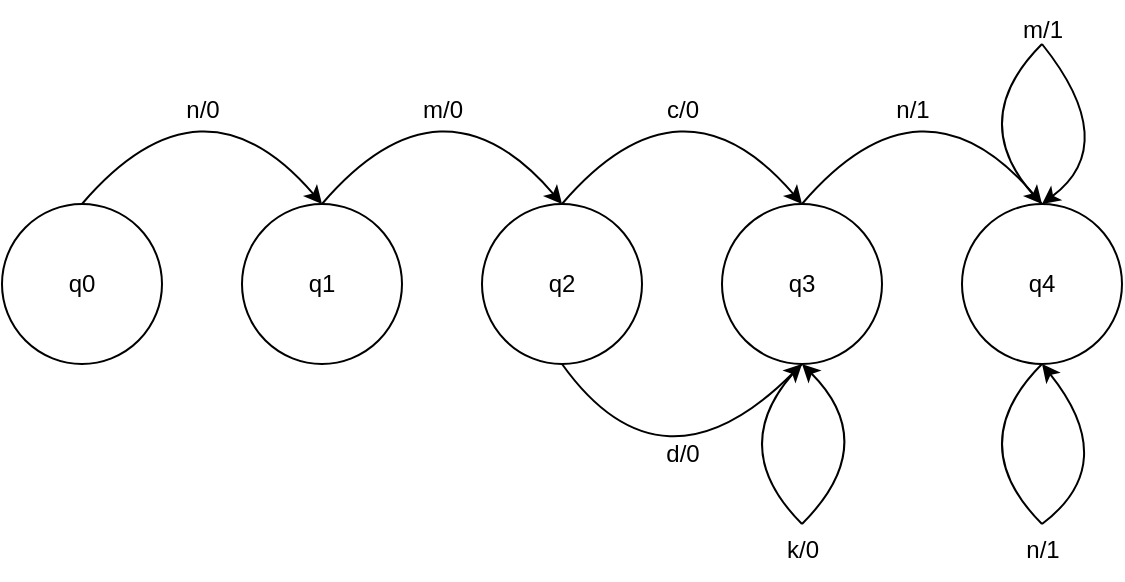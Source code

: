 <mxfile version="25.0.2">
  <diagram id="gq6A5Rjs0dztZXg1Bogt" name="Страница 1">
    <mxGraphModel dx="1050" dy="629" grid="1" gridSize="10" guides="1" tooltips="1" connect="1" arrows="1" fold="1" page="1" pageScale="1" pageWidth="827" pageHeight="1169" math="0" shadow="0">
      <root>
        <mxCell id="0" />
        <mxCell id="1" parent="0" />
        <mxCell id="-2SmfkrlVK5AtwkvcMNj-1" value="q1" style="ellipse;whiteSpace=wrap;html=1;aspect=fixed;" parent="1" vertex="1">
          <mxGeometry x="120" y="200" width="80" height="80" as="geometry" />
        </mxCell>
        <mxCell id="-2SmfkrlVK5AtwkvcMNj-3" value="q2" style="ellipse;whiteSpace=wrap;html=1;aspect=fixed;" parent="1" vertex="1">
          <mxGeometry x="240" y="200" width="80" height="80" as="geometry" />
        </mxCell>
        <mxCell id="-2SmfkrlVK5AtwkvcMNj-4" value="q3" style="ellipse;whiteSpace=wrap;html=1;aspect=fixed;" parent="1" vertex="1">
          <mxGeometry x="360" y="200" width="80" height="80" as="geometry" />
        </mxCell>
        <mxCell id="-2SmfkrlVK5AtwkvcMNj-5" value="q4" style="ellipse;whiteSpace=wrap;html=1;aspect=fixed;" parent="1" vertex="1">
          <mxGeometry x="480" y="200" width="80" height="80" as="geometry" />
        </mxCell>
        <mxCell id="-2SmfkrlVK5AtwkvcMNj-6" value="" style="endArrow=classic;html=1;curved=1;exitX=0.5;exitY=0;exitDx=0;exitDy=0;entryX=0.5;entryY=0;entryDx=0;entryDy=0;" parent="1" source="-2SmfkrlVK5AtwkvcMNj-1" target="-2SmfkrlVK5AtwkvcMNj-3" edge="1">
          <mxGeometry width="50" height="50" relative="1" as="geometry">
            <mxPoint x="130" y="370" as="sourcePoint" />
            <mxPoint x="180" y="320" as="targetPoint" />
            <Array as="points">
              <mxPoint x="220" y="130" />
            </Array>
          </mxGeometry>
        </mxCell>
        <mxCell id="-2SmfkrlVK5AtwkvcMNj-8" value="" style="endArrow=classic;html=1;curved=1;entryX=0.5;entryY=1;entryDx=0;entryDy=0;" parent="1" edge="1">
          <mxGeometry width="50" height="50" relative="1" as="geometry">
            <mxPoint x="520" y="360" as="sourcePoint" />
            <mxPoint x="520" y="280" as="targetPoint" />
            <Array as="points">
              <mxPoint x="560" y="330" />
            </Array>
          </mxGeometry>
        </mxCell>
        <mxCell id="-2SmfkrlVK5AtwkvcMNj-9" value="" style="endArrow=none;html=1;curved=1;exitX=0.5;exitY=1;exitDx=0;exitDy=0;" parent="1" edge="1">
          <mxGeometry width="50" height="50" relative="1" as="geometry">
            <mxPoint x="520" y="280" as="sourcePoint" />
            <mxPoint x="520" y="360" as="targetPoint" />
            <Array as="points">
              <mxPoint x="480" y="320" />
            </Array>
          </mxGeometry>
        </mxCell>
        <mxCell id="-2SmfkrlVK5AtwkvcMNj-11" value="" style="endArrow=classic;html=1;curved=1;entryX=0.5;entryY=1;entryDx=0;entryDy=0;" parent="1" edge="1">
          <mxGeometry width="50" height="50" relative="1" as="geometry">
            <mxPoint x="400" y="360" as="sourcePoint" />
            <mxPoint x="400" y="280" as="targetPoint" />
            <Array as="points">
              <mxPoint x="440" y="320" />
            </Array>
          </mxGeometry>
        </mxCell>
        <mxCell id="-2SmfkrlVK5AtwkvcMNj-12" value="" style="endArrow=none;html=1;curved=1;exitX=0.5;exitY=1;exitDx=0;exitDy=0;" parent="1" edge="1">
          <mxGeometry width="50" height="50" relative="1" as="geometry">
            <mxPoint x="400" y="280" as="sourcePoint" />
            <mxPoint x="400" y="360" as="targetPoint" />
            <Array as="points">
              <mxPoint x="360" y="320" />
            </Array>
          </mxGeometry>
        </mxCell>
        <mxCell id="cJ3WRnElRIpatEXSCdqQ-1" value="q0" style="ellipse;whiteSpace=wrap;html=1;aspect=fixed;" parent="1" vertex="1">
          <mxGeometry y="200" width="80" height="80" as="geometry" />
        </mxCell>
        <mxCell id="cJ3WRnElRIpatEXSCdqQ-2" value="" style="endArrow=classic;html=1;curved=1;exitX=0.5;exitY=0;exitDx=0;exitDy=0;entryX=0.5;entryY=0;entryDx=0;entryDy=0;" parent="1" edge="1">
          <mxGeometry width="50" height="50" relative="1" as="geometry">
            <mxPoint x="40" y="200" as="sourcePoint" />
            <mxPoint x="160" y="200" as="targetPoint" />
            <Array as="points">
              <mxPoint x="100" y="130" />
            </Array>
          </mxGeometry>
        </mxCell>
        <mxCell id="cJ3WRnElRIpatEXSCdqQ-3" value="" style="endArrow=classic;html=1;curved=1;exitX=0.5;exitY=0;exitDx=0;exitDy=0;entryX=0.5;entryY=0;entryDx=0;entryDy=0;" parent="1" edge="1">
          <mxGeometry width="50" height="50" relative="1" as="geometry">
            <mxPoint x="280" y="200" as="sourcePoint" />
            <mxPoint x="400" y="200" as="targetPoint" />
            <Array as="points">
              <mxPoint x="340" y="130" />
            </Array>
          </mxGeometry>
        </mxCell>
        <mxCell id="cJ3WRnElRIpatEXSCdqQ-4" value="" style="endArrow=classic;html=1;rounded=0;exitX=0.5;exitY=1;exitDx=0;exitDy=0;entryX=0.5;entryY=1;entryDx=0;entryDy=0;curved=1;" parent="1" source="-2SmfkrlVK5AtwkvcMNj-3" target="-2SmfkrlVK5AtwkvcMNj-4" edge="1">
          <mxGeometry width="50" height="50" relative="1" as="geometry">
            <mxPoint x="390" y="350" as="sourcePoint" />
            <mxPoint x="440" y="300" as="targetPoint" />
            <Array as="points">
              <mxPoint x="330" y="350" />
            </Array>
          </mxGeometry>
        </mxCell>
        <mxCell id="cJ3WRnElRIpatEXSCdqQ-7" value="" style="endArrow=classic;html=1;curved=1;entryX=0.5;entryY=1;entryDx=0;entryDy=0;" parent="1" edge="1">
          <mxGeometry width="50" height="50" relative="1" as="geometry">
            <mxPoint x="520" y="120" as="sourcePoint" />
            <mxPoint x="520" y="200" as="targetPoint" />
            <Array as="points">
              <mxPoint x="560" y="170" />
            </Array>
          </mxGeometry>
        </mxCell>
        <mxCell id="cJ3WRnElRIpatEXSCdqQ-8" value="" style="endArrow=none;html=1;curved=1;exitX=0.5;exitY=1;exitDx=0;exitDy=0;" parent="1" edge="1">
          <mxGeometry width="50" height="50" relative="1" as="geometry">
            <mxPoint x="520" y="120" as="sourcePoint" />
            <mxPoint x="520" y="200" as="targetPoint" />
            <Array as="points">
              <mxPoint x="480" y="160" />
            </Array>
          </mxGeometry>
        </mxCell>
        <mxCell id="cJ3WRnElRIpatEXSCdqQ-9" value="" style="endArrow=classic;html=1;curved=1;exitX=0.5;exitY=0;exitDx=0;exitDy=0;entryX=0.5;entryY=0;entryDx=0;entryDy=0;" parent="1" edge="1">
          <mxGeometry width="50" height="50" relative="1" as="geometry">
            <mxPoint x="400" y="200" as="sourcePoint" />
            <mxPoint x="520" y="200" as="targetPoint" />
            <Array as="points">
              <mxPoint x="460" y="130" />
            </Array>
          </mxGeometry>
        </mxCell>
        <mxCell id="cJ3WRnElRIpatEXSCdqQ-10" value="n/0" style="text;html=1;align=center;verticalAlign=middle;resizable=0;points=[];autosize=1;strokeColor=none;fillColor=none;" parent="1" vertex="1">
          <mxGeometry x="80" y="138" width="40" height="30" as="geometry" />
        </mxCell>
        <mxCell id="cJ3WRnElRIpatEXSCdqQ-11" value="m/0" style="text;html=1;align=center;verticalAlign=middle;resizable=0;points=[];autosize=1;strokeColor=none;fillColor=none;" parent="1" vertex="1">
          <mxGeometry x="200" y="138" width="40" height="30" as="geometry" />
        </mxCell>
        <mxCell id="cJ3WRnElRIpatEXSCdqQ-12" value="c/0" style="text;html=1;align=center;verticalAlign=middle;resizable=0;points=[];autosize=1;strokeColor=none;fillColor=none;" parent="1" vertex="1">
          <mxGeometry x="320" y="138" width="40" height="30" as="geometry" />
        </mxCell>
        <mxCell id="cJ3WRnElRIpatEXSCdqQ-13" value="k/0" style="text;html=1;align=center;verticalAlign=middle;resizable=0;points=[];autosize=1;strokeColor=none;fillColor=none;" parent="1" vertex="1">
          <mxGeometry x="380" y="358" width="40" height="30" as="geometry" />
        </mxCell>
        <mxCell id="cJ3WRnElRIpatEXSCdqQ-14" value="n/1" style="text;html=1;align=center;verticalAlign=middle;resizable=0;points=[];autosize=1;strokeColor=none;fillColor=none;" parent="1" vertex="1">
          <mxGeometry x="435" y="138" width="40" height="30" as="geometry" />
        </mxCell>
        <mxCell id="cJ3WRnElRIpatEXSCdqQ-15" value="n/1" style="text;html=1;align=center;verticalAlign=middle;resizable=0;points=[];autosize=1;strokeColor=none;fillColor=none;" parent="1" vertex="1">
          <mxGeometry x="500" y="358" width="40" height="30" as="geometry" />
        </mxCell>
        <mxCell id="cJ3WRnElRIpatEXSCdqQ-16" value="m/1" style="text;html=1;align=center;verticalAlign=middle;resizable=0;points=[];autosize=1;strokeColor=none;fillColor=none;" parent="1" vertex="1">
          <mxGeometry x="500" y="98" width="40" height="30" as="geometry" />
        </mxCell>
        <mxCell id="ESrNfALh_2iGbUjrTiA7-1" value="d/0" style="text;html=1;align=center;verticalAlign=middle;resizable=0;points=[];autosize=1;strokeColor=none;fillColor=none;" vertex="1" parent="1">
          <mxGeometry x="320" y="310" width="40" height="30" as="geometry" />
        </mxCell>
      </root>
    </mxGraphModel>
  </diagram>
</mxfile>
